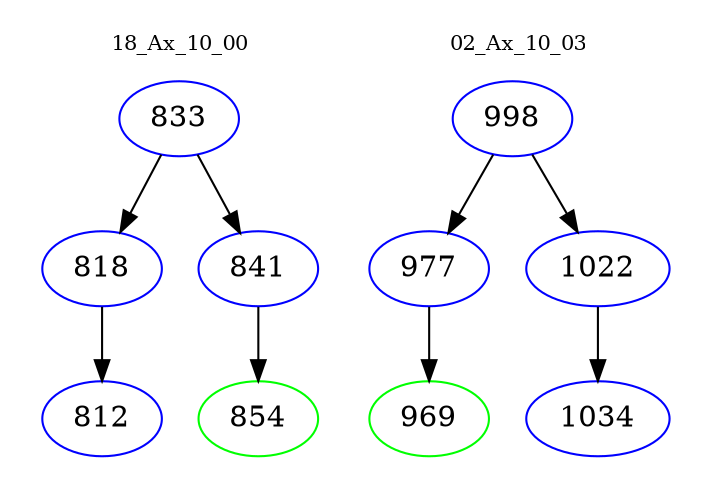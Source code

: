 digraph{
subgraph cluster_0 {
color = white
label = "18_Ax_10_00";
fontsize=10;
T0_833 [label="833", color="blue"]
T0_833 -> T0_818 [color="black"]
T0_818 [label="818", color="blue"]
T0_818 -> T0_812 [color="black"]
T0_812 [label="812", color="blue"]
T0_833 -> T0_841 [color="black"]
T0_841 [label="841", color="blue"]
T0_841 -> T0_854 [color="black"]
T0_854 [label="854", color="green"]
}
subgraph cluster_1 {
color = white
label = "02_Ax_10_03";
fontsize=10;
T1_998 [label="998", color="blue"]
T1_998 -> T1_977 [color="black"]
T1_977 [label="977", color="blue"]
T1_977 -> T1_969 [color="black"]
T1_969 [label="969", color="green"]
T1_998 -> T1_1022 [color="black"]
T1_1022 [label="1022", color="blue"]
T1_1022 -> T1_1034 [color="black"]
T1_1034 [label="1034", color="blue"]
}
}
